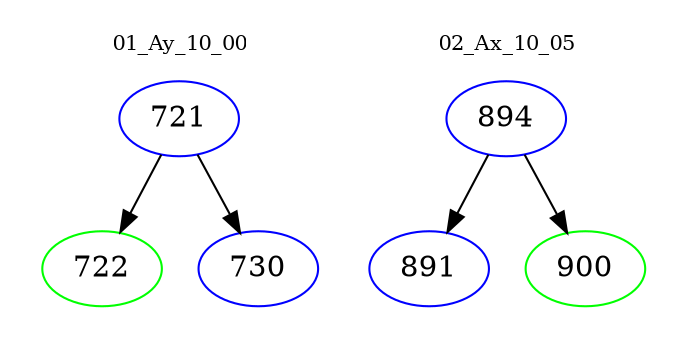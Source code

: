 digraph{
subgraph cluster_0 {
color = white
label = "01_Ay_10_00";
fontsize=10;
T0_721 [label="721", color="blue"]
T0_721 -> T0_722 [color="black"]
T0_722 [label="722", color="green"]
T0_721 -> T0_730 [color="black"]
T0_730 [label="730", color="blue"]
}
subgraph cluster_1 {
color = white
label = "02_Ax_10_05";
fontsize=10;
T1_894 [label="894", color="blue"]
T1_894 -> T1_891 [color="black"]
T1_891 [label="891", color="blue"]
T1_894 -> T1_900 [color="black"]
T1_900 [label="900", color="green"]
}
}
